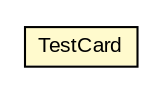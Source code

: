 #!/usr/local/bin/dot
#
# Class diagram 
# Generated by UMLGraph version R5_6 (http://www.umlgraph.org/)
#

digraph G {
	edge [fontname="arial",fontsize=10,labelfontname="arial",labelfontsize=10];
	node [fontname="arial",fontsize=10,shape=plaintext];
	nodesep=0.25;
	ranksep=0.5;
	// TestCard
	c18 [label=<<table title="TestCard" border="0" cellborder="1" cellspacing="0" cellpadding="2" port="p" bgcolor="lemonChiffon" href="./TestCard.html">
		<tr><td><table border="0" cellspacing="0" cellpadding="1">
<tr><td align="center" balign="center"> TestCard </td></tr>
		</table></td></tr>
		</table>>, URL="./TestCard.html", fontname="arial", fontcolor="black", fontsize=10.0];
}

